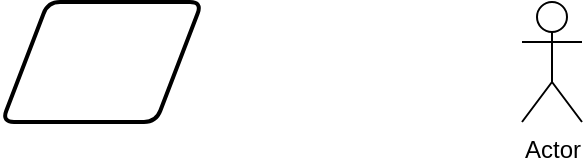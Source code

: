 <mxfile version="24.4.13" type="github">
  <diagram name="第 1 页" id="B96K5WzlZqMP1wMQMgjr">
    <mxGraphModel dx="794" dy="494" grid="1" gridSize="10" guides="1" tooltips="1" connect="1" arrows="1" fold="1" page="1" pageScale="1" pageWidth="827" pageHeight="1169" math="0" shadow="0">
      <root>
        <mxCell id="0" />
        <mxCell id="1" parent="0" />
        <mxCell id="6b6hiXQEX5N1ml9V3xJ7-5" value="" style="shape=parallelogram;html=1;strokeWidth=2;perimeter=parallelogramPerimeter;whiteSpace=wrap;rounded=1;arcSize=12;size=0.23;" vertex="1" parent="1">
          <mxGeometry x="360" y="270" width="100" height="60" as="geometry" />
        </mxCell>
        <mxCell id="6b6hiXQEX5N1ml9V3xJ7-6" value="Actor" style="shape=umlActor;verticalLabelPosition=bottom;verticalAlign=top;html=1;outlineConnect=0;" vertex="1" parent="1">
          <mxGeometry x="620" y="270" width="30" height="60" as="geometry" />
        </mxCell>
      </root>
    </mxGraphModel>
  </diagram>
</mxfile>
